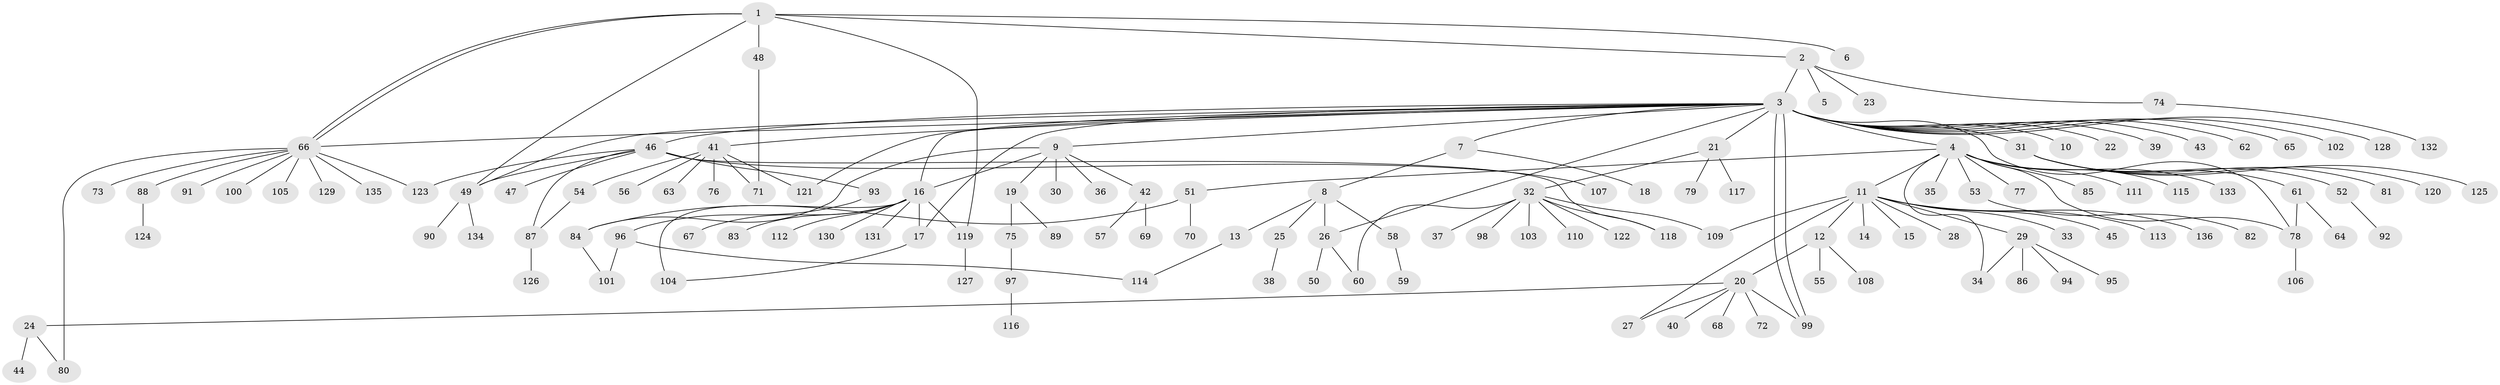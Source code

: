 // Generated by graph-tools (version 1.1) at 2025/35/03/09/25 02:35:49]
// undirected, 136 vertices, 161 edges
graph export_dot {
graph [start="1"]
  node [color=gray90,style=filled];
  1;
  2;
  3;
  4;
  5;
  6;
  7;
  8;
  9;
  10;
  11;
  12;
  13;
  14;
  15;
  16;
  17;
  18;
  19;
  20;
  21;
  22;
  23;
  24;
  25;
  26;
  27;
  28;
  29;
  30;
  31;
  32;
  33;
  34;
  35;
  36;
  37;
  38;
  39;
  40;
  41;
  42;
  43;
  44;
  45;
  46;
  47;
  48;
  49;
  50;
  51;
  52;
  53;
  54;
  55;
  56;
  57;
  58;
  59;
  60;
  61;
  62;
  63;
  64;
  65;
  66;
  67;
  68;
  69;
  70;
  71;
  72;
  73;
  74;
  75;
  76;
  77;
  78;
  79;
  80;
  81;
  82;
  83;
  84;
  85;
  86;
  87;
  88;
  89;
  90;
  91;
  92;
  93;
  94;
  95;
  96;
  97;
  98;
  99;
  100;
  101;
  102;
  103;
  104;
  105;
  106;
  107;
  108;
  109;
  110;
  111;
  112;
  113;
  114;
  115;
  116;
  117;
  118;
  119;
  120;
  121;
  122;
  123;
  124;
  125;
  126;
  127;
  128;
  129;
  130;
  131;
  132;
  133;
  134;
  135;
  136;
  1 -- 2;
  1 -- 6;
  1 -- 48;
  1 -- 49;
  1 -- 66;
  1 -- 66;
  1 -- 119;
  2 -- 3;
  2 -- 5;
  2 -- 23;
  2 -- 74;
  3 -- 4;
  3 -- 7;
  3 -- 9;
  3 -- 10;
  3 -- 16;
  3 -- 17;
  3 -- 21;
  3 -- 22;
  3 -- 26;
  3 -- 31;
  3 -- 39;
  3 -- 41;
  3 -- 43;
  3 -- 46;
  3 -- 49;
  3 -- 62;
  3 -- 65;
  3 -- 66;
  3 -- 78;
  3 -- 99;
  3 -- 99;
  3 -- 102;
  3 -- 121;
  3 -- 128;
  4 -- 11;
  4 -- 34;
  4 -- 35;
  4 -- 51;
  4 -- 53;
  4 -- 77;
  4 -- 78;
  4 -- 85;
  4 -- 111;
  4 -- 115;
  4 -- 133;
  7 -- 8;
  7 -- 18;
  8 -- 13;
  8 -- 25;
  8 -- 26;
  8 -- 58;
  9 -- 16;
  9 -- 19;
  9 -- 30;
  9 -- 36;
  9 -- 42;
  9 -- 84;
  11 -- 12;
  11 -- 14;
  11 -- 15;
  11 -- 27;
  11 -- 28;
  11 -- 29;
  11 -- 33;
  11 -- 45;
  11 -- 109;
  11 -- 113;
  11 -- 136;
  12 -- 20;
  12 -- 55;
  12 -- 108;
  13 -- 114;
  16 -- 17;
  16 -- 67;
  16 -- 83;
  16 -- 104;
  16 -- 112;
  16 -- 119;
  16 -- 130;
  16 -- 131;
  17 -- 104;
  19 -- 75;
  19 -- 89;
  20 -- 24;
  20 -- 27;
  20 -- 40;
  20 -- 68;
  20 -- 72;
  20 -- 99;
  21 -- 32;
  21 -- 79;
  21 -- 117;
  24 -- 44;
  24 -- 80;
  25 -- 38;
  26 -- 50;
  26 -- 60;
  29 -- 34;
  29 -- 86;
  29 -- 94;
  29 -- 95;
  31 -- 52;
  31 -- 61;
  31 -- 81;
  31 -- 120;
  31 -- 125;
  32 -- 37;
  32 -- 60;
  32 -- 98;
  32 -- 103;
  32 -- 109;
  32 -- 110;
  32 -- 118;
  32 -- 122;
  41 -- 54;
  41 -- 56;
  41 -- 63;
  41 -- 71;
  41 -- 76;
  41 -- 121;
  42 -- 57;
  42 -- 69;
  46 -- 47;
  46 -- 49;
  46 -- 87;
  46 -- 93;
  46 -- 107;
  46 -- 118;
  46 -- 123;
  48 -- 71;
  49 -- 90;
  49 -- 134;
  51 -- 70;
  51 -- 84;
  52 -- 92;
  53 -- 82;
  54 -- 87;
  58 -- 59;
  61 -- 64;
  61 -- 78;
  66 -- 73;
  66 -- 80;
  66 -- 88;
  66 -- 91;
  66 -- 100;
  66 -- 105;
  66 -- 123;
  66 -- 129;
  66 -- 135;
  74 -- 132;
  75 -- 97;
  78 -- 106;
  84 -- 101;
  87 -- 126;
  88 -- 124;
  93 -- 96;
  96 -- 101;
  96 -- 114;
  97 -- 116;
  119 -- 127;
}
